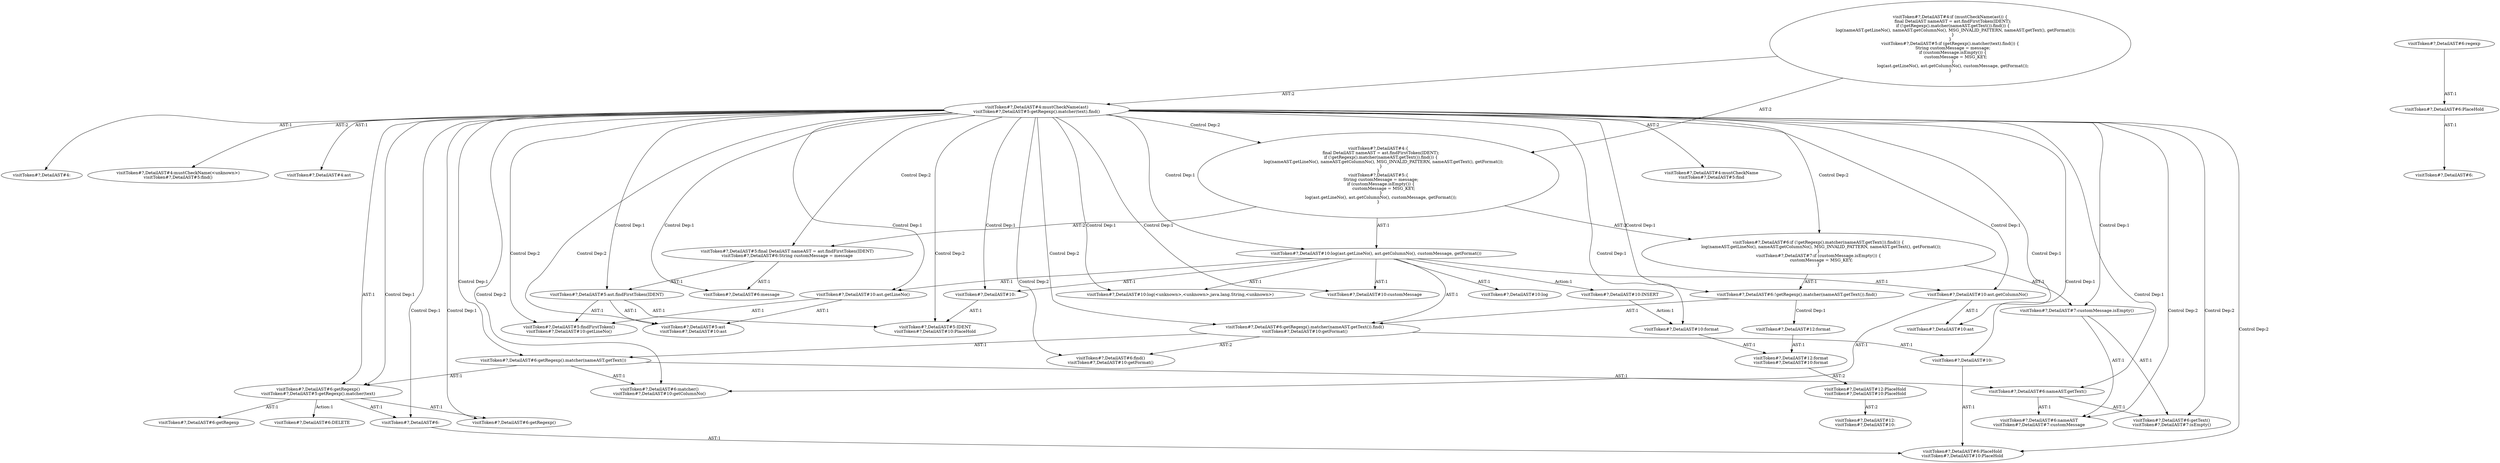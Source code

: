 digraph "Pattern" {
0 [label="visitToken#?,DetailAST#6:DELETE" shape=ellipse]
1 [label="visitToken#?,DetailAST#6:getRegexp()
visitToken#?,DetailAST#5:getRegexp().matcher(text)" shape=ellipse]
2 [label="visitToken#?,DetailAST#4:mustCheckName(ast)
visitToken#?,DetailAST#5:getRegexp().matcher(text).find()" shape=ellipse]
3 [label="visitToken#?,DetailAST#4:if (mustCheckName(ast)) \{
    final DetailAST nameAST = ast.findFirstToken(IDENT);
    if (!getRegexp().matcher(nameAST.getText()).find()) \{
        log(nameAST.getLineNo(), nameAST.getColumnNo(), MSG_INVALID_PATTERN, nameAST.getText(), getFormat());
    \}
\}
visitToken#?,DetailAST#5:if (getRegexp().matcher(text).find()) \{
    String customMessage = message;
    if (customMessage.isEmpty()) \{
        customMessage = MSG_KEY;
    \}
    log(ast.getLineNo(), ast.getColumnNo(), customMessage, getFormat());
\}" shape=ellipse]
4 [label="visitToken#?,DetailAST#4:mustCheckName
visitToken#?,DetailAST#5:find" shape=ellipse]
5 [label="visitToken#?,DetailAST#4:" shape=ellipse]
6 [label="visitToken#?,DetailAST#4:mustCheckName(<unknown>)
visitToken#?,DetailAST#5:find()" shape=ellipse]
7 [label="visitToken#?,DetailAST#4:ast" shape=ellipse]
8 [label="visitToken#?,DetailAST#4:\{
    final DetailAST nameAST = ast.findFirstToken(IDENT);
    if (!getRegexp().matcher(nameAST.getText()).find()) \{
        log(nameAST.getLineNo(), nameAST.getColumnNo(), MSG_INVALID_PATTERN, nameAST.getText(), getFormat());
    \}
\}
visitToken#?,DetailAST#5:\{
    String customMessage = message;
    if (customMessage.isEmpty()) \{
        customMessage = MSG_KEY;
    \}
    log(ast.getLineNo(), ast.getColumnNo(), customMessage, getFormat());
\}" shape=ellipse]
9 [label="visitToken#?,DetailAST#5:final DetailAST nameAST = ast.findFirstToken(IDENT)
visitToken#?,DetailAST#6:String customMessage = message" shape=ellipse]
10 [label="visitToken#?,DetailAST#5:ast.findFirstToken(IDENT)" shape=ellipse]
11 [label="visitToken#?,DetailAST#5:findFirstToken()
visitToken#?,DetailAST#10:getLineNo()" shape=ellipse]
12 [label="visitToken#?,DetailAST#5:ast
visitToken#?,DetailAST#10:ast" shape=ellipse]
13 [label="visitToken#?,DetailAST#5:IDENT
visitToken#?,DetailAST#10:PlaceHold" shape=ellipse]
14 [label="visitToken#?,DetailAST#6:if (!getRegexp().matcher(nameAST.getText()).find()) \{
    log(nameAST.getLineNo(), nameAST.getColumnNo(), MSG_INVALID_PATTERN, nameAST.getText(), getFormat());
\}
visitToken#?,DetailAST#7:if (customMessage.isEmpty()) \{
    customMessage = MSG_KEY;
\}" shape=ellipse]
15 [label="visitToken#?,DetailAST#6:!getRegexp().matcher(nameAST.getText()).find()" shape=ellipse]
16 [label="visitToken#?,DetailAST#12:format" shape=ellipse]
17 [label="visitToken#?,DetailAST#12:format
visitToken#?,DetailAST#10:format" shape=ellipse]
18 [label="visitToken#?,DetailAST#12:PlaceHold
visitToken#?,DetailAST#10:PlaceHold" shape=ellipse]
19 [label="visitToken#?,DetailAST#12:
visitToken#?,DetailAST#10:" shape=ellipse]
20 [label="visitToken#?,DetailAST#6:getRegexp().matcher(nameAST.getText()).find()
visitToken#?,DetailAST#10:getFormat()" shape=ellipse]
21 [label="visitToken#?,DetailAST#6:find()
visitToken#?,DetailAST#10:getFormat()" shape=ellipse]
22 [label="visitToken#?,DetailAST#6:getRegexp().matcher(nameAST.getText())" shape=ellipse]
23 [label="visitToken#?,DetailAST#6:matcher()
visitToken#?,DetailAST#10:getColumnNo()" shape=ellipse]
24 [label="visitToken#?,DetailAST#6:getRegexp()" shape=ellipse]
25 [label="visitToken#?,DetailAST#6:" shape=ellipse]
26 [label="visitToken#?,DetailAST#6:PlaceHold
visitToken#?,DetailAST#10:PlaceHold" shape=ellipse]
27 [label="visitToken#?,DetailAST#6:nameAST.getText()" shape=ellipse]
28 [label="visitToken#?,DetailAST#6:getText()
visitToken#?,DetailAST#7:isEmpty()" shape=ellipse]
29 [label="visitToken#?,DetailAST#6:nameAST
visitToken#?,DetailAST#7:customMessage" shape=ellipse]
30 [label="visitToken#?,DetailAST#6:regexp" shape=ellipse]
31 [label="visitToken#?,DetailAST#6:PlaceHold" shape=ellipse]
32 [label="visitToken#?,DetailAST#6:" shape=ellipse]
33 [label="visitToken#?,DetailAST#6:getRegexp" shape=ellipse]
34 [label="visitToken#?,DetailAST#10:log(ast.getLineNo(), ast.getColumnNo(), customMessage, getFormat())" shape=ellipse]
35 [label="visitToken#?,DetailAST#10:INSERT" shape=ellipse]
36 [label="visitToken#?,DetailAST#6:message" shape=ellipse]
37 [label="visitToken#?,DetailAST#7:customMessage.isEmpty()" shape=ellipse]
38 [label="visitToken#?,DetailAST#10:" shape=ellipse]
39 [label="visitToken#?,DetailAST#10:ast.getLineNo()" shape=ellipse]
40 [label="visitToken#?,DetailAST#10:ast.getColumnNo()" shape=ellipse]
41 [label="visitToken#?,DetailAST#10:ast" shape=ellipse]
42 [label="visitToken#?,DetailAST#10:customMessage" shape=ellipse]
43 [label="visitToken#?,DetailAST#10:" shape=ellipse]
44 [label="visitToken#?,DetailAST#10:format" shape=ellipse]
45 [label="visitToken#?,DetailAST#10:log" shape=ellipse]
46 [label="visitToken#?,DetailAST#10:log(<unknown>,<unknown>,java.lang.String,<unknown>)" shape=ellipse]
1 -> 0 [label="Action:1"];
1 -> 33 [label="AST:1"];
1 -> 25 [label="AST:1"];
1 -> 24 [label="AST:1"];
2 -> 1 [label="Control Dep:1"];
2 -> 4 [label="AST:2"];
2 -> 5 [label="AST:1"];
2 -> 6 [label="AST:2"];
2 -> 7 [label="AST:1"];
2 -> 8 [label="Control Dep:2"];
2 -> 9 [label="Control Dep:2"];
2 -> 10 [label="Control Dep:1"];
2 -> 11 [label="Control Dep:2"];
2 -> 12 [label="Control Dep:2"];
2 -> 13 [label="Control Dep:2"];
2 -> 14 [label="Control Dep:2"];
2 -> 15 [label="Control Dep:1"];
2 -> 20 [label="Control Dep:2"];
2 -> 21 [label="Control Dep:2"];
2 -> 22 [label="Control Dep:1"];
2 -> 23 [label="Control Dep:2"];
2 -> 24 [label="Control Dep:1"];
2 -> 25 [label="Control Dep:1"];
2 -> 26 [label="Control Dep:2"];
2 -> 27 [label="Control Dep:1"];
2 -> 28 [label="Control Dep:2"];
2 -> 29 [label="Control Dep:2"];
2 -> 1 [label="AST:1"];
2 -> 34 [label="Control Dep:1"];
2 -> 36 [label="Control Dep:1"];
2 -> 37 [label="Control Dep:1"];
2 -> 38 [label="Control Dep:1"];
2 -> 39 [label="Control Dep:1"];
2 -> 40 [label="Control Dep:1"];
2 -> 41 [label="Control Dep:1"];
2 -> 42 [label="Control Dep:1"];
2 -> 43 [label="Control Dep:1"];
2 -> 44 [label="Control Dep:1"];
2 -> 46 [label="Control Dep:1"];
3 -> 2 [label="AST:2"];
3 -> 8 [label="AST:2"];
8 -> 9 [label="AST:2"];
8 -> 14 [label="AST:2"];
8 -> 34 [label="AST:1"];
9 -> 10 [label="AST:1"];
9 -> 36 [label="AST:1"];
10 -> 12 [label="AST:1"];
10 -> 11 [label="AST:1"];
10 -> 13 [label="AST:1"];
14 -> 15 [label="AST:1"];
14 -> 37 [label="AST:1"];
15 -> 20 [label="AST:1"];
15 -> 16 [label="Control Dep:1"];
16 -> 17 [label="AST:1"];
17 -> 18 [label="AST:2"];
18 -> 19 [label="AST:2"];
20 -> 22 [label="AST:1"];
20 -> 21 [label="AST:2"];
20 -> 43 [label="AST:1"];
22 -> 1 [label="AST:1"];
22 -> 23 [label="AST:1"];
22 -> 27 [label="AST:1"];
25 -> 26 [label="AST:1"];
27 -> 29 [label="AST:1"];
27 -> 28 [label="AST:1"];
30 -> 31 [label="AST:1"];
31 -> 32 [label="AST:1"];
34 -> 45 [label="AST:1"];
34 -> 38 [label="AST:1"];
34 -> 46 [label="AST:1"];
34 -> 39 [label="AST:1"];
34 -> 40 [label="AST:1"];
34 -> 42 [label="AST:1"];
34 -> 20 [label="AST:1"];
34 -> 35 [label="Action:1"];
35 -> 44 [label="Action:1"];
37 -> 29 [label="AST:1"];
37 -> 28 [label="AST:1"];
38 -> 13 [label="AST:1"];
39 -> 12 [label="AST:1"];
39 -> 11 [label="AST:1"];
40 -> 41 [label="AST:1"];
40 -> 23 [label="AST:1"];
43 -> 26 [label="AST:1"];
44 -> 17 [label="AST:1"];
}
